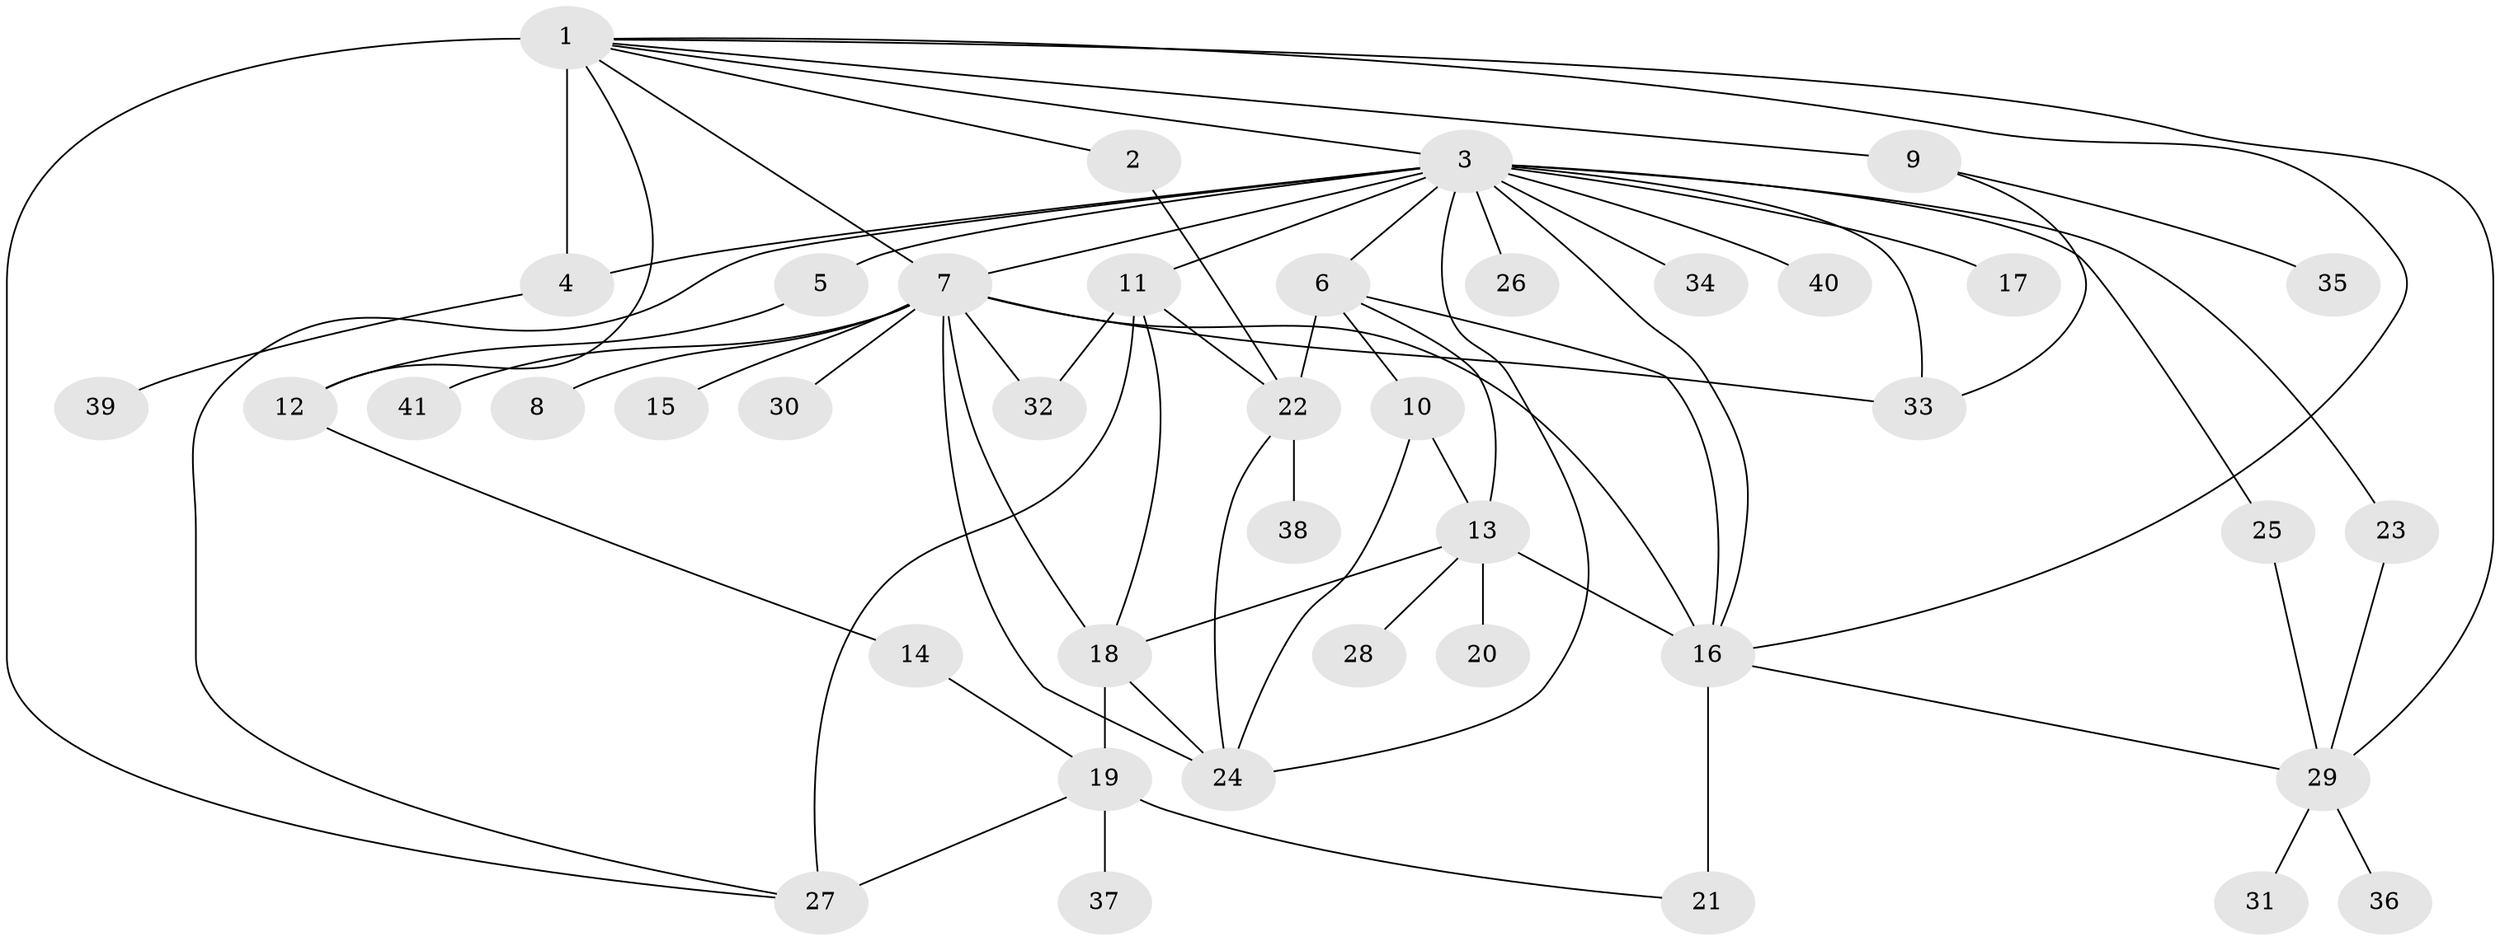 // original degree distribution, {20: 0.0125, 3: 0.075, 17: 0.0125, 1: 0.55, 8: 0.025, 12: 0.0125, 2: 0.2, 7: 0.0375, 4: 0.025, 10: 0.0125, 5: 0.025, 6: 0.0125}
// Generated by graph-tools (version 1.1) at 2025/35/03/09/25 02:35:50]
// undirected, 41 vertices, 67 edges
graph export_dot {
graph [start="1"]
  node [color=gray90,style=filled];
  1;
  2;
  3;
  4;
  5;
  6;
  7;
  8;
  9;
  10;
  11;
  12;
  13;
  14;
  15;
  16;
  17;
  18;
  19;
  20;
  21;
  22;
  23;
  24;
  25;
  26;
  27;
  28;
  29;
  30;
  31;
  32;
  33;
  34;
  35;
  36;
  37;
  38;
  39;
  40;
  41;
  1 -- 2 [weight=1.0];
  1 -- 3 [weight=1.0];
  1 -- 4 [weight=10.0];
  1 -- 7 [weight=1.0];
  1 -- 9 [weight=2.0];
  1 -- 12 [weight=1.0];
  1 -- 16 [weight=1.0];
  1 -- 27 [weight=1.0];
  1 -- 29 [weight=1.0];
  2 -- 22 [weight=1.0];
  3 -- 4 [weight=1.0];
  3 -- 5 [weight=1.0];
  3 -- 6 [weight=1.0];
  3 -- 7 [weight=1.0];
  3 -- 11 [weight=1.0];
  3 -- 16 [weight=1.0];
  3 -- 17 [weight=1.0];
  3 -- 23 [weight=1.0];
  3 -- 24 [weight=1.0];
  3 -- 25 [weight=1.0];
  3 -- 26 [weight=1.0];
  3 -- 27 [weight=1.0];
  3 -- 33 [weight=1.0];
  3 -- 34 [weight=1.0];
  3 -- 40 [weight=1.0];
  4 -- 39 [weight=1.0];
  5 -- 12 [weight=1.0];
  6 -- 10 [weight=3.0];
  6 -- 13 [weight=1.0];
  6 -- 16 [weight=1.0];
  6 -- 22 [weight=1.0];
  7 -- 8 [weight=1.0];
  7 -- 15 [weight=1.0];
  7 -- 16 [weight=1.0];
  7 -- 18 [weight=1.0];
  7 -- 24 [weight=1.0];
  7 -- 30 [weight=1.0];
  7 -- 32 [weight=1.0];
  7 -- 33 [weight=1.0];
  7 -- 41 [weight=1.0];
  9 -- 33 [weight=1.0];
  9 -- 35 [weight=1.0];
  10 -- 13 [weight=1.0];
  10 -- 24 [weight=1.0];
  11 -- 18 [weight=1.0];
  11 -- 22 [weight=1.0];
  11 -- 27 [weight=2.0];
  11 -- 32 [weight=1.0];
  12 -- 14 [weight=1.0];
  13 -- 16 [weight=1.0];
  13 -- 18 [weight=1.0];
  13 -- 20 [weight=1.0];
  13 -- 28 [weight=1.0];
  14 -- 19 [weight=1.0];
  16 -- 21 [weight=3.0];
  16 -- 29 [weight=1.0];
  18 -- 19 [weight=3.0];
  18 -- 24 [weight=1.0];
  19 -- 21 [weight=1.0];
  19 -- 27 [weight=1.0];
  19 -- 37 [weight=1.0];
  22 -- 24 [weight=1.0];
  22 -- 38 [weight=1.0];
  23 -- 29 [weight=1.0];
  25 -- 29 [weight=1.0];
  29 -- 31 [weight=1.0];
  29 -- 36 [weight=1.0];
}
